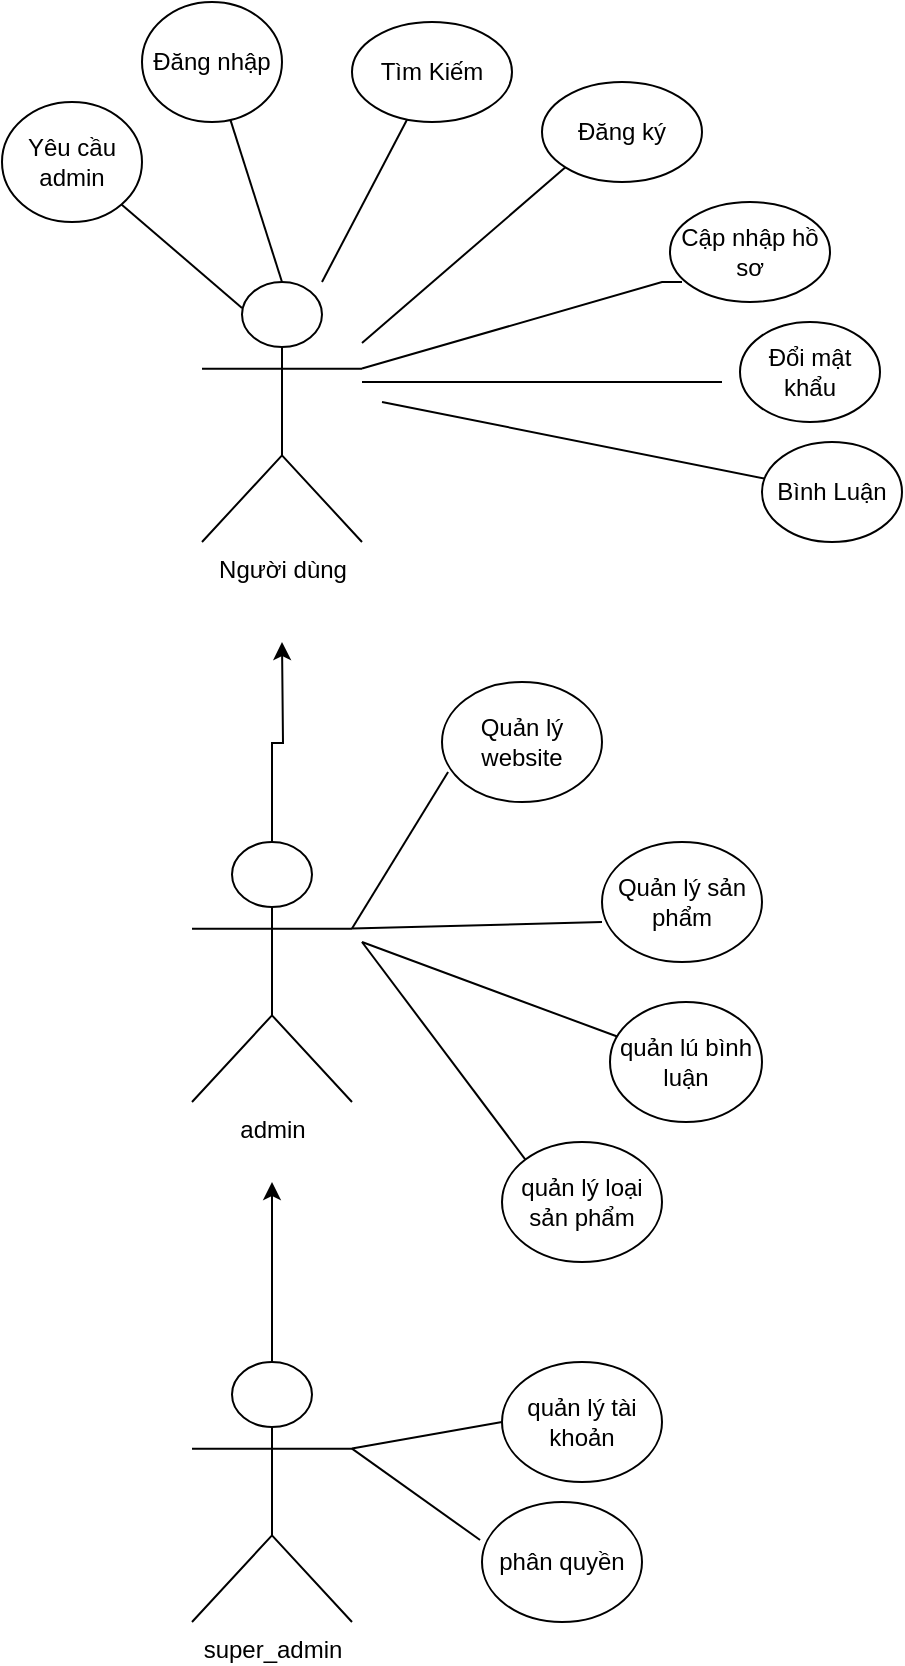 <mxfile version="20.8.22" type="github">
  <diagram name="Trang-1" id="qy3PfZRcwMGWpj7CCEyL">
    <mxGraphModel dx="1969" dy="889" grid="1" gridSize="10" guides="1" tooltips="1" connect="1" arrows="1" fold="1" page="1" pageScale="1" pageWidth="827" pageHeight="1169" math="0" shadow="0">
      <root>
        <mxCell id="0" />
        <mxCell id="1" parent="0" />
        <mxCell id="hLvzpt7KgHT78NKKmSUC-1" value="Người dùng" style="shape=umlActor;verticalLabelPosition=bottom;verticalAlign=top;html=1;outlineConnect=0;" vertex="1" parent="1">
          <mxGeometry x="110" y="210" width="80" height="130" as="geometry" />
        </mxCell>
        <mxCell id="hLvzpt7KgHT78NKKmSUC-2" value="Đăng nhập" style="ellipse;whiteSpace=wrap;html=1;" vertex="1" parent="1">
          <mxGeometry x="80" y="70" width="70" height="60" as="geometry" />
        </mxCell>
        <mxCell id="hLvzpt7KgHT78NKKmSUC-3" value="Tìm Kiếm" style="ellipse;whiteSpace=wrap;html=1;" vertex="1" parent="1">
          <mxGeometry x="185" y="80" width="80" height="50" as="geometry" />
        </mxCell>
        <mxCell id="hLvzpt7KgHT78NKKmSUC-4" value="Đăng ký" style="ellipse;whiteSpace=wrap;html=1;" vertex="1" parent="1">
          <mxGeometry x="280" y="110" width="80" height="50" as="geometry" />
        </mxCell>
        <mxCell id="hLvzpt7KgHT78NKKmSUC-9" value="Cập nhập hồ sơ" style="ellipse;whiteSpace=wrap;html=1;" vertex="1" parent="1">
          <mxGeometry x="344" y="170" width="80" height="50" as="geometry" />
        </mxCell>
        <mxCell id="hLvzpt7KgHT78NKKmSUC-10" value="Đổi mật khẩu" style="ellipse;whiteSpace=wrap;html=1;" vertex="1" parent="1">
          <mxGeometry x="379" y="230" width="70" height="50" as="geometry" />
        </mxCell>
        <mxCell id="hLvzpt7KgHT78NKKmSUC-11" value="Bình Luận" style="ellipse;whiteSpace=wrap;html=1;" vertex="1" parent="1">
          <mxGeometry x="390" y="290" width="70" height="50" as="geometry" />
        </mxCell>
        <mxCell id="hLvzpt7KgHT78NKKmSUC-15" value="" style="endArrow=none;html=1;rounded=0;exitX=0.5;exitY=0;exitDx=0;exitDy=0;exitPerimeter=0;" edge="1" parent="1" source="hLvzpt7KgHT78NKKmSUC-1" target="hLvzpt7KgHT78NKKmSUC-2">
          <mxGeometry width="50" height="50" relative="1" as="geometry">
            <mxPoint x="140" y="220" as="sourcePoint" />
            <mxPoint x="190" y="170" as="targetPoint" />
          </mxGeometry>
        </mxCell>
        <mxCell id="hLvzpt7KgHT78NKKmSUC-16" value="" style="endArrow=none;html=1;rounded=0;exitX=1;exitY=0.333;exitDx=0;exitDy=0;exitPerimeter=0;entryX=0.075;entryY=0.8;entryDx=0;entryDy=0;entryPerimeter=0;" edge="1" parent="1" source="hLvzpt7KgHT78NKKmSUC-1" target="hLvzpt7KgHT78NKKmSUC-9">
          <mxGeometry width="50" height="50" relative="1" as="geometry">
            <mxPoint x="300" y="320" as="sourcePoint" />
            <mxPoint x="360" y="250" as="targetPoint" />
            <Array as="points">
              <mxPoint x="340" y="210" />
            </Array>
          </mxGeometry>
        </mxCell>
        <mxCell id="hLvzpt7KgHT78NKKmSUC-17" value="" style="endArrow=none;html=1;rounded=0;" edge="1" parent="1" target="hLvzpt7KgHT78NKKmSUC-3">
          <mxGeometry width="50" height="50" relative="1" as="geometry">
            <mxPoint x="170" y="210" as="sourcePoint" />
            <mxPoint x="230" y="150" as="targetPoint" />
          </mxGeometry>
        </mxCell>
        <mxCell id="hLvzpt7KgHT78NKKmSUC-18" value="" style="endArrow=none;html=1;rounded=0;entryX=0;entryY=1;entryDx=0;entryDy=0;" edge="1" parent="1" source="hLvzpt7KgHT78NKKmSUC-1" target="hLvzpt7KgHT78NKKmSUC-4">
          <mxGeometry width="50" height="50" relative="1" as="geometry">
            <mxPoint x="300" y="290" as="sourcePoint" />
            <mxPoint x="300" y="220" as="targetPoint" />
          </mxGeometry>
        </mxCell>
        <mxCell id="hLvzpt7KgHT78NKKmSUC-20" value="" style="endArrow=none;html=1;rounded=0;" edge="1" parent="1">
          <mxGeometry width="50" height="50" relative="1" as="geometry">
            <mxPoint x="190" y="260" as="sourcePoint" />
            <mxPoint x="370" y="260" as="targetPoint" />
          </mxGeometry>
        </mxCell>
        <mxCell id="hLvzpt7KgHT78NKKmSUC-22" value="" style="endArrow=none;html=1;rounded=0;" edge="1" parent="1" target="hLvzpt7KgHT78NKKmSUC-11">
          <mxGeometry width="50" height="50" relative="1" as="geometry">
            <mxPoint x="200" y="270" as="sourcePoint" />
            <mxPoint x="390" y="350" as="targetPoint" />
          </mxGeometry>
        </mxCell>
        <mxCell id="hLvzpt7KgHT78NKKmSUC-24" style="edgeStyle=orthogonalEdgeStyle;rounded=0;orthogonalLoop=1;jettySize=auto;html=1;" edge="1" parent="1" source="hLvzpt7KgHT78NKKmSUC-23">
          <mxGeometry relative="1" as="geometry">
            <mxPoint x="150" y="390" as="targetPoint" />
          </mxGeometry>
        </mxCell>
        <mxCell id="hLvzpt7KgHT78NKKmSUC-23" value="admin" style="shape=umlActor;verticalLabelPosition=bottom;verticalAlign=top;html=1;outlineConnect=0;" vertex="1" parent="1">
          <mxGeometry x="105" y="490" width="80" height="130" as="geometry" />
        </mxCell>
        <mxCell id="hLvzpt7KgHT78NKKmSUC-25" value="Yêu cầu admin" style="ellipse;whiteSpace=wrap;html=1;" vertex="1" parent="1">
          <mxGeometry x="10" y="120" width="70" height="60" as="geometry" />
        </mxCell>
        <mxCell id="hLvzpt7KgHT78NKKmSUC-27" value="" style="endArrow=none;html=1;rounded=0;exitX=0.25;exitY=0.1;exitDx=0;exitDy=0;exitPerimeter=0;entryX=1;entryY=1;entryDx=0;entryDy=0;" edge="1" parent="1" source="hLvzpt7KgHT78NKKmSUC-1" target="hLvzpt7KgHT78NKKmSUC-25">
          <mxGeometry width="50" height="50" relative="1" as="geometry">
            <mxPoint x="45" y="210" as="sourcePoint" />
            <mxPoint x="105" y="150" as="targetPoint" />
          </mxGeometry>
        </mxCell>
        <mxCell id="hLvzpt7KgHT78NKKmSUC-28" value="Quản lý sản phẩm" style="ellipse;whiteSpace=wrap;html=1;" vertex="1" parent="1">
          <mxGeometry x="310" y="490" width="80" height="60" as="geometry" />
        </mxCell>
        <mxCell id="hLvzpt7KgHT78NKKmSUC-30" value="Quản lý website" style="ellipse;whiteSpace=wrap;html=1;" vertex="1" parent="1">
          <mxGeometry x="230" y="410" width="80" height="60" as="geometry" />
        </mxCell>
        <mxCell id="hLvzpt7KgHT78NKKmSUC-31" value="quản lú bình luận" style="ellipse;whiteSpace=wrap;html=1;" vertex="1" parent="1">
          <mxGeometry x="314" y="570" width="76" height="60" as="geometry" />
        </mxCell>
        <mxCell id="hLvzpt7KgHT78NKKmSUC-32" value="quản lý loại sản phẩm" style="ellipse;whiteSpace=wrap;html=1;" vertex="1" parent="1">
          <mxGeometry x="260" y="640" width="80" height="60" as="geometry" />
        </mxCell>
        <mxCell id="hLvzpt7KgHT78NKKmSUC-33" value="" style="endArrow=none;html=1;rounded=0;entryX=0.038;entryY=0.75;entryDx=0;entryDy=0;entryPerimeter=0;exitX=1;exitY=0.333;exitDx=0;exitDy=0;exitPerimeter=0;" edge="1" parent="1" source="hLvzpt7KgHT78NKKmSUC-23" target="hLvzpt7KgHT78NKKmSUC-30">
          <mxGeometry width="50" height="50" relative="1" as="geometry">
            <mxPoint x="160" y="520" as="sourcePoint" />
            <mxPoint x="210" y="470" as="targetPoint" />
          </mxGeometry>
        </mxCell>
        <mxCell id="hLvzpt7KgHT78NKKmSUC-34" value="" style="endArrow=none;html=1;rounded=0;exitX=1;exitY=0.333;exitDx=0;exitDy=0;exitPerimeter=0;" edge="1" parent="1" source="hLvzpt7KgHT78NKKmSUC-23">
          <mxGeometry width="50" height="50" relative="1" as="geometry">
            <mxPoint x="260" y="580" as="sourcePoint" />
            <mxPoint x="310" y="530" as="targetPoint" />
          </mxGeometry>
        </mxCell>
        <mxCell id="hLvzpt7KgHT78NKKmSUC-35" value="" style="endArrow=none;html=1;rounded=0;" edge="1" parent="1" target="hLvzpt7KgHT78NKKmSUC-31">
          <mxGeometry width="50" height="50" relative="1" as="geometry">
            <mxPoint x="190" y="540" as="sourcePoint" />
            <mxPoint x="270" y="580" as="targetPoint" />
          </mxGeometry>
        </mxCell>
        <mxCell id="hLvzpt7KgHT78NKKmSUC-36" value="" style="endArrow=none;html=1;rounded=0;entryX=0;entryY=0;entryDx=0;entryDy=0;" edge="1" parent="1" target="hLvzpt7KgHT78NKKmSUC-32">
          <mxGeometry width="50" height="50" relative="1" as="geometry">
            <mxPoint x="190" y="540" as="sourcePoint" />
            <mxPoint x="260" y="590" as="targetPoint" />
          </mxGeometry>
        </mxCell>
        <mxCell id="hLvzpt7KgHT78NKKmSUC-38" style="edgeStyle=orthogonalEdgeStyle;rounded=0;orthogonalLoop=1;jettySize=auto;html=1;" edge="1" parent="1" source="hLvzpt7KgHT78NKKmSUC-37">
          <mxGeometry relative="1" as="geometry">
            <mxPoint x="145" y="660" as="targetPoint" />
          </mxGeometry>
        </mxCell>
        <mxCell id="hLvzpt7KgHT78NKKmSUC-37" value="super_admin" style="shape=umlActor;verticalLabelPosition=bottom;verticalAlign=top;html=1;outlineConnect=0;" vertex="1" parent="1">
          <mxGeometry x="105" y="750" width="80" height="130" as="geometry" />
        </mxCell>
        <mxCell id="hLvzpt7KgHT78NKKmSUC-41" value="quản lý tài khoản" style="ellipse;whiteSpace=wrap;html=1;" vertex="1" parent="1">
          <mxGeometry x="260" y="750" width="80" height="60" as="geometry" />
        </mxCell>
        <mxCell id="hLvzpt7KgHT78NKKmSUC-42" value="phân quyền" style="ellipse;whiteSpace=wrap;html=1;" vertex="1" parent="1">
          <mxGeometry x="250" y="820" width="80" height="60" as="geometry" />
        </mxCell>
        <mxCell id="hLvzpt7KgHT78NKKmSUC-44" value="" style="endArrow=none;html=1;rounded=0;exitX=1;exitY=0.333;exitDx=0;exitDy=0;exitPerimeter=0;" edge="1" parent="1" source="hLvzpt7KgHT78NKKmSUC-37">
          <mxGeometry width="50" height="50" relative="1" as="geometry">
            <mxPoint x="210" y="830" as="sourcePoint" />
            <mxPoint x="260" y="780" as="targetPoint" />
          </mxGeometry>
        </mxCell>
        <mxCell id="hLvzpt7KgHT78NKKmSUC-45" value="" style="endArrow=none;html=1;rounded=0;exitX=1;exitY=0.333;exitDx=0;exitDy=0;exitPerimeter=0;entryX=-0.012;entryY=0.317;entryDx=0;entryDy=0;entryPerimeter=0;" edge="1" parent="1" source="hLvzpt7KgHT78NKKmSUC-37" target="hLvzpt7KgHT78NKKmSUC-42">
          <mxGeometry width="50" height="50" relative="1" as="geometry">
            <mxPoint x="195" y="803" as="sourcePoint" />
            <mxPoint x="270" y="840" as="targetPoint" />
          </mxGeometry>
        </mxCell>
      </root>
    </mxGraphModel>
  </diagram>
</mxfile>
